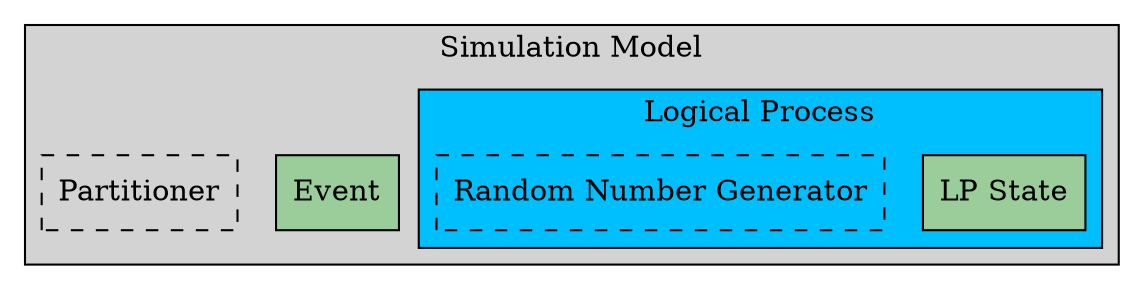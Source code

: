 digraph {

    node [shape = record];

    subgraph cluster_model {

        subgraph cluster_lp {
            lpstate [label = "LP State", style = filled, fillcolor = darkseagreen3];
            rng [label = "Random Number Generator", style = dashed, fillcolor = darkseagreen3];

            label = "Logical Process";
            style = filled;
            fillcolor = deepskyblue;
        }

        event [label = "Event", style = filled, fillcolor = darkseagreen3];
        part [label = "Partitioner", style = dashed, fillcolor = darkseagreen3];

        label = "Simulation Model";
        fillcolor = lightgray;
        style = filled;
    }

}
